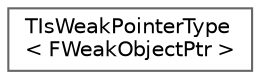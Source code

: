 digraph "Graphical Class Hierarchy"
{
 // INTERACTIVE_SVG=YES
 // LATEX_PDF_SIZE
  bgcolor="transparent";
  edge [fontname=Helvetica,fontsize=10,labelfontname=Helvetica,labelfontsize=10];
  node [fontname=Helvetica,fontsize=10,shape=box,height=0.2,width=0.4];
  rankdir="LR";
  Node0 [id="Node000000",label="TIsWeakPointerType\l\< FWeakObjectPtr \>",height=0.2,width=0.4,color="grey40", fillcolor="white", style="filled",URL="$d3/d31/structTIsWeakPointerType_3_01FWeakObjectPtr_01_4.html",tooltip=" "];
}

